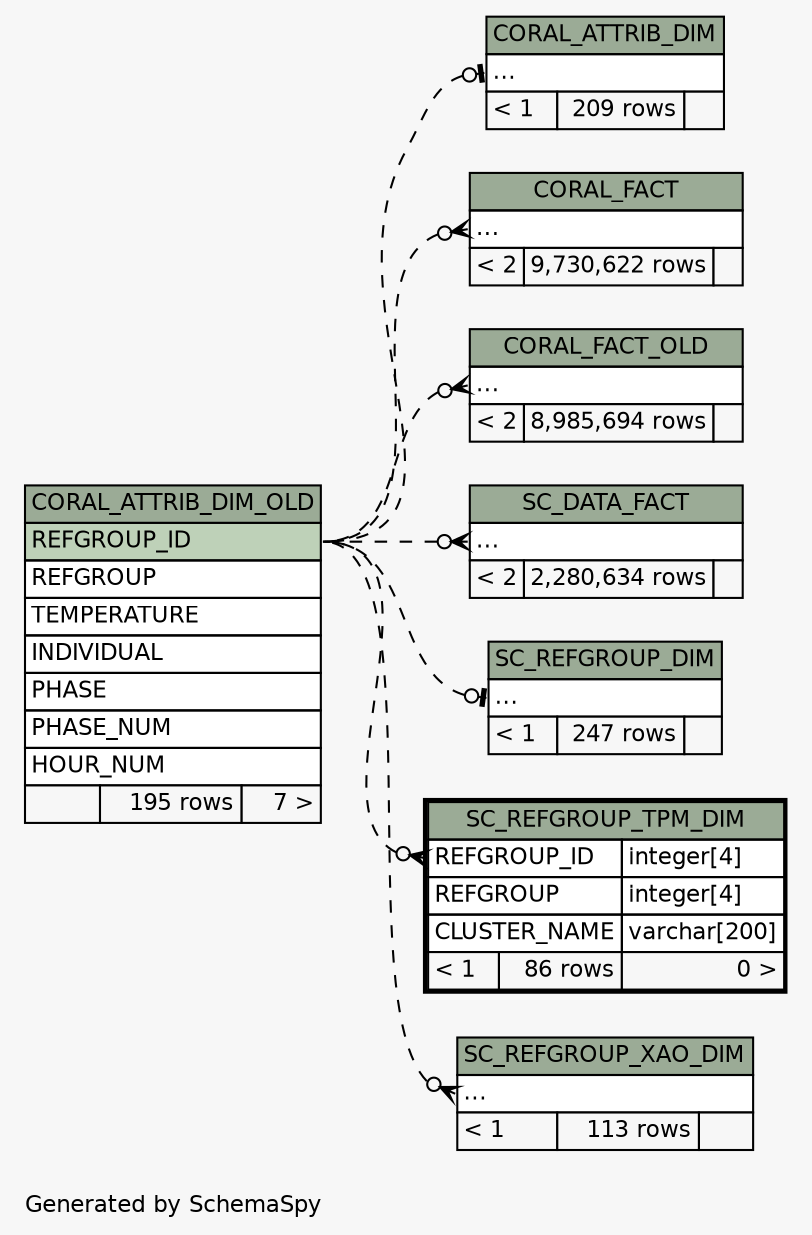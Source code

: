 // dot 2.38.0 on Windows 10 10.0
// SchemaSpy rev Unknown
digraph "impliedTwoDegreesRelationshipsDiagram" {
  graph [
    rankdir="RL"
    bgcolor="#f7f7f7"
    label="\nGenerated by SchemaSpy"
    labeljust="l"
    nodesep="0.18"
    ranksep="0.46"
    fontname="Helvetica"
    fontsize="11"
  ];
  node [
    fontname="Helvetica"
    fontsize="11"
    shape="plaintext"
  ];
  edge [
    arrowsize="0.8"
  ];
  "CORAL_ATTRIB_DIM":"elipses":w -> "CORAL_ATTRIB_DIM_OLD":"REFGROUP_ID":e [arrowhead=none dir=back arrowtail=teeodot style=dashed];
  "CORAL_FACT":"elipses":w -> "CORAL_ATTRIB_DIM_OLD":"REFGROUP_ID":e [arrowhead=none dir=back arrowtail=crowodot style=dashed];
  "CORAL_FACT_OLD":"elipses":w -> "CORAL_ATTRIB_DIM_OLD":"REFGROUP_ID":e [arrowhead=none dir=back arrowtail=crowodot style=dashed];
  "SC_DATA_FACT":"elipses":w -> "CORAL_ATTRIB_DIM_OLD":"REFGROUP_ID":e [arrowhead=none dir=back arrowtail=crowodot style=dashed];
  "SC_REFGROUP_DIM":"elipses":w -> "CORAL_ATTRIB_DIM_OLD":"REFGROUP_ID":e [arrowhead=none dir=back arrowtail=teeodot style=dashed];
  "SC_REFGROUP_TPM_DIM":"REFGROUP_ID":w -> "CORAL_ATTRIB_DIM_OLD":"REFGROUP_ID":e [arrowhead=none dir=back arrowtail=crowodot style=dashed];
  "SC_REFGROUP_XAO_DIM":"elipses":w -> "CORAL_ATTRIB_DIM_OLD":"REFGROUP_ID":e [arrowhead=none dir=back arrowtail=crowodot style=dashed];
  "CORAL_ATTRIB_DIM" [
    label=<
    <TABLE BORDER="0" CELLBORDER="1" CELLSPACING="0" BGCOLOR="#ffffff">
      <TR><TD COLSPAN="3" BGCOLOR="#9bab96" ALIGN="CENTER">CORAL_ATTRIB_DIM</TD></TR>
      <TR><TD PORT="elipses" COLSPAN="3" ALIGN="LEFT">...</TD></TR>
      <TR><TD ALIGN="LEFT" BGCOLOR="#f7f7f7">&lt; 1</TD><TD ALIGN="RIGHT" BGCOLOR="#f7f7f7">209 rows</TD><TD ALIGN="RIGHT" BGCOLOR="#f7f7f7">  </TD></TR>
    </TABLE>>
    URL="CORAL_ATTRIB_DIM.html"
    tooltip="CORAL_ATTRIB_DIM"
  ];
  "CORAL_ATTRIB_DIM_OLD" [
    label=<
    <TABLE BORDER="0" CELLBORDER="1" CELLSPACING="0" BGCOLOR="#ffffff">
      <TR><TD COLSPAN="3" BGCOLOR="#9bab96" ALIGN="CENTER">CORAL_ATTRIB_DIM_OLD</TD></TR>
      <TR><TD PORT="REFGROUP_ID" COLSPAN="3" BGCOLOR="#bed1b8" ALIGN="LEFT">REFGROUP_ID</TD></TR>
      <TR><TD PORT="REFGROUP" COLSPAN="3" ALIGN="LEFT">REFGROUP</TD></TR>
      <TR><TD PORT="TEMPERATURE" COLSPAN="3" ALIGN="LEFT">TEMPERATURE</TD></TR>
      <TR><TD PORT="INDIVIDUAL" COLSPAN="3" ALIGN="LEFT">INDIVIDUAL</TD></TR>
      <TR><TD PORT="PHASE" COLSPAN="3" ALIGN="LEFT">PHASE</TD></TR>
      <TR><TD PORT="PHASE_NUM" COLSPAN="3" ALIGN="LEFT">PHASE_NUM</TD></TR>
      <TR><TD PORT="HOUR_NUM" COLSPAN="3" ALIGN="LEFT">HOUR_NUM</TD></TR>
      <TR><TD ALIGN="LEFT" BGCOLOR="#f7f7f7">  </TD><TD ALIGN="RIGHT" BGCOLOR="#f7f7f7">195 rows</TD><TD ALIGN="RIGHT" BGCOLOR="#f7f7f7">7 &gt;</TD></TR>
    </TABLE>>
    URL="CORAL_ATTRIB_DIM_OLD.html"
    tooltip="CORAL_ATTRIB_DIM_OLD"
  ];
  "CORAL_FACT" [
    label=<
    <TABLE BORDER="0" CELLBORDER="1" CELLSPACING="0" BGCOLOR="#ffffff">
      <TR><TD COLSPAN="3" BGCOLOR="#9bab96" ALIGN="CENTER">CORAL_FACT</TD></TR>
      <TR><TD PORT="elipses" COLSPAN="3" ALIGN="LEFT">...</TD></TR>
      <TR><TD ALIGN="LEFT" BGCOLOR="#f7f7f7">&lt; 2</TD><TD ALIGN="RIGHT" BGCOLOR="#f7f7f7">9,730,622 rows</TD><TD ALIGN="RIGHT" BGCOLOR="#f7f7f7">  </TD></TR>
    </TABLE>>
    URL="CORAL_FACT.html"
    tooltip="CORAL_FACT"
  ];
  "CORAL_FACT_OLD" [
    label=<
    <TABLE BORDER="0" CELLBORDER="1" CELLSPACING="0" BGCOLOR="#ffffff">
      <TR><TD COLSPAN="3" BGCOLOR="#9bab96" ALIGN="CENTER">CORAL_FACT_OLD</TD></TR>
      <TR><TD PORT="elipses" COLSPAN="3" ALIGN="LEFT">...</TD></TR>
      <TR><TD ALIGN="LEFT" BGCOLOR="#f7f7f7">&lt; 2</TD><TD ALIGN="RIGHT" BGCOLOR="#f7f7f7">8,985,694 rows</TD><TD ALIGN="RIGHT" BGCOLOR="#f7f7f7">  </TD></TR>
    </TABLE>>
    URL="CORAL_FACT_OLD.html"
    tooltip="CORAL_FACT_OLD"
  ];
  "SC_DATA_FACT" [
    label=<
    <TABLE BORDER="0" CELLBORDER="1" CELLSPACING="0" BGCOLOR="#ffffff">
      <TR><TD COLSPAN="3" BGCOLOR="#9bab96" ALIGN="CENTER">SC_DATA_FACT</TD></TR>
      <TR><TD PORT="elipses" COLSPAN="3" ALIGN="LEFT">...</TD></TR>
      <TR><TD ALIGN="LEFT" BGCOLOR="#f7f7f7">&lt; 2</TD><TD ALIGN="RIGHT" BGCOLOR="#f7f7f7">2,280,634 rows</TD><TD ALIGN="RIGHT" BGCOLOR="#f7f7f7">  </TD></TR>
    </TABLE>>
    URL="SC_DATA_FACT.html"
    tooltip="SC_DATA_FACT"
  ];
  "SC_REFGROUP_DIM" [
    label=<
    <TABLE BORDER="0" CELLBORDER="1" CELLSPACING="0" BGCOLOR="#ffffff">
      <TR><TD COLSPAN="3" BGCOLOR="#9bab96" ALIGN="CENTER">SC_REFGROUP_DIM</TD></TR>
      <TR><TD PORT="elipses" COLSPAN="3" ALIGN="LEFT">...</TD></TR>
      <TR><TD ALIGN="LEFT" BGCOLOR="#f7f7f7">&lt; 1</TD><TD ALIGN="RIGHT" BGCOLOR="#f7f7f7">247 rows</TD><TD ALIGN="RIGHT" BGCOLOR="#f7f7f7">  </TD></TR>
    </TABLE>>
    URL="SC_REFGROUP_DIM.html"
    tooltip="SC_REFGROUP_DIM"
  ];
  "SC_REFGROUP_TPM_DIM" [
    label=<
    <TABLE BORDER="2" CELLBORDER="1" CELLSPACING="0" BGCOLOR="#ffffff">
      <TR><TD COLSPAN="3" BGCOLOR="#9bab96" ALIGN="CENTER">SC_REFGROUP_TPM_DIM</TD></TR>
      <TR><TD PORT="REFGROUP_ID" COLSPAN="2" ALIGN="LEFT">REFGROUP_ID</TD><TD PORT="REFGROUP_ID.type" ALIGN="LEFT">integer[4]</TD></TR>
      <TR><TD PORT="REFGROUP" COLSPAN="2" ALIGN="LEFT">REFGROUP</TD><TD PORT="REFGROUP.type" ALIGN="LEFT">integer[4]</TD></TR>
      <TR><TD PORT="CLUSTER_NAME" COLSPAN="2" ALIGN="LEFT">CLUSTER_NAME</TD><TD PORT="CLUSTER_NAME.type" ALIGN="LEFT">varchar[200]</TD></TR>
      <TR><TD ALIGN="LEFT" BGCOLOR="#f7f7f7">&lt; 1</TD><TD ALIGN="RIGHT" BGCOLOR="#f7f7f7">86 rows</TD><TD ALIGN="RIGHT" BGCOLOR="#f7f7f7">0 &gt;</TD></TR>
    </TABLE>>
    URL="SC_REFGROUP_TPM_DIM.html"
    tooltip="SC_REFGROUP_TPM_DIM"
  ];
  "SC_REFGROUP_XAO_DIM" [
    label=<
    <TABLE BORDER="0" CELLBORDER="1" CELLSPACING="0" BGCOLOR="#ffffff">
      <TR><TD COLSPAN="3" BGCOLOR="#9bab96" ALIGN="CENTER">SC_REFGROUP_XAO_DIM</TD></TR>
      <TR><TD PORT="elipses" COLSPAN="3" ALIGN="LEFT">...</TD></TR>
      <TR><TD ALIGN="LEFT" BGCOLOR="#f7f7f7">&lt; 1</TD><TD ALIGN="RIGHT" BGCOLOR="#f7f7f7">113 rows</TD><TD ALIGN="RIGHT" BGCOLOR="#f7f7f7">  </TD></TR>
    </TABLE>>
    URL="SC_REFGROUP_XAO_DIM.html"
    tooltip="SC_REFGROUP_XAO_DIM"
  ];
}
